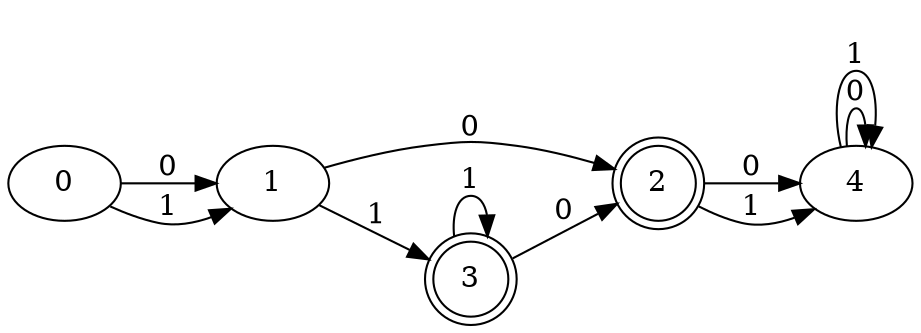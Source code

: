 digraph Automata {
	rankdir=LR
	0 [label=0]
	0 -> 1 [label=0]
	0 -> 1 [label=1]
	1 [label=1]
	1 -> 2 [label=0]
	1 -> 3 [label=1]
	2 [label=2 shape=doublecircle]
	2 -> 4 [label=0]
	2 -> 4 [label=1]
	3 [label=3 shape=doublecircle]
	3 -> 2 [label=0]
	3 -> 3 [label=1]
	4 [label=4]
	4 -> 4 [label=0]
	4 -> 4 [label=1]
}
